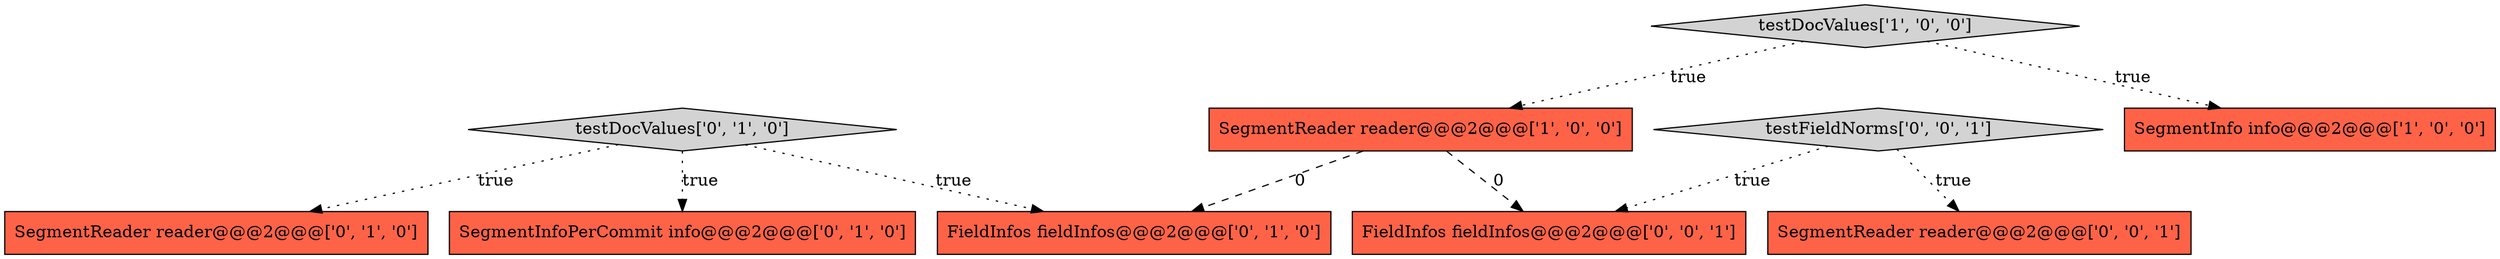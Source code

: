 digraph {
2 [style = filled, label = "SegmentReader reader@@@2@@@['1', '0', '0']", fillcolor = tomato, shape = box image = "AAA1AAABBB1BBB"];
3 [style = filled, label = "SegmentInfoPerCommit info@@@2@@@['0', '1', '0']", fillcolor = tomato, shape = box image = "AAA0AAABBB2BBB"];
6 [style = filled, label = "testDocValues['0', '1', '0']", fillcolor = lightgray, shape = diamond image = "AAA0AAABBB2BBB"];
1 [style = filled, label = "SegmentInfo info@@@2@@@['1', '0', '0']", fillcolor = tomato, shape = box image = "AAA0AAABBB1BBB"];
7 [style = filled, label = "SegmentReader reader@@@2@@@['0', '0', '1']", fillcolor = tomato, shape = box image = "AAA0AAABBB3BBB"];
9 [style = filled, label = "testFieldNorms['0', '0', '1']", fillcolor = lightgray, shape = diamond image = "AAA0AAABBB3BBB"];
0 [style = filled, label = "testDocValues['1', '0', '0']", fillcolor = lightgray, shape = diamond image = "AAA0AAABBB1BBB"];
5 [style = filled, label = "FieldInfos fieldInfos@@@2@@@['0', '1', '0']", fillcolor = tomato, shape = box image = "AAA1AAABBB2BBB"];
8 [style = filled, label = "FieldInfos fieldInfos@@@2@@@['0', '0', '1']", fillcolor = tomato, shape = box image = "AAA0AAABBB3BBB"];
4 [style = filled, label = "SegmentReader reader@@@2@@@['0', '1', '0']", fillcolor = tomato, shape = box image = "AAA0AAABBB2BBB"];
2->5 [style = dashed, label="0"];
0->2 [style = dotted, label="true"];
9->7 [style = dotted, label="true"];
6->4 [style = dotted, label="true"];
6->3 [style = dotted, label="true"];
2->8 [style = dashed, label="0"];
6->5 [style = dotted, label="true"];
0->1 [style = dotted, label="true"];
9->8 [style = dotted, label="true"];
}
